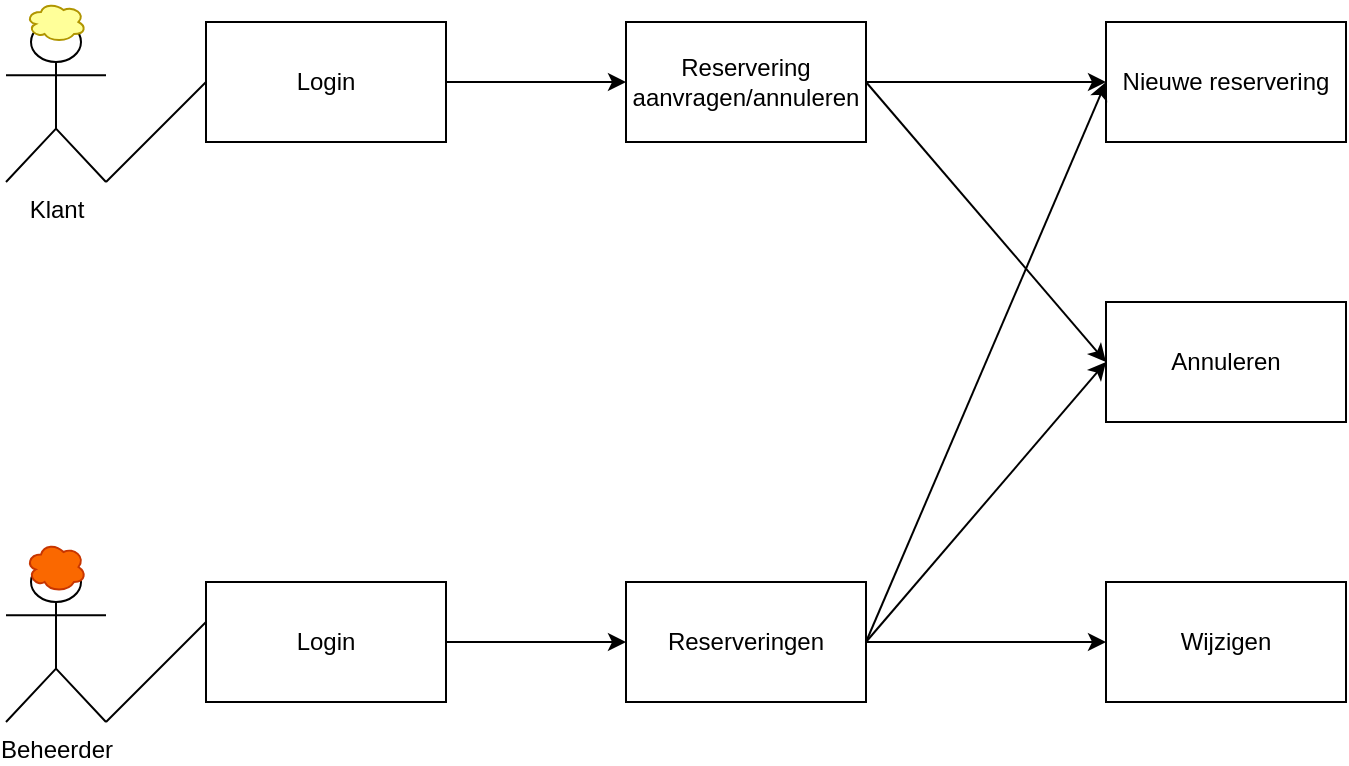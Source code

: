 <mxfile version="15.1.2" type="device"><diagram id="VWWpTw0Abv4XTf_oIwOg" name="Page-1"><mxGraphModel dx="1205" dy="602" grid="1" gridSize="10" guides="1" tooltips="1" connect="1" arrows="1" fold="1" page="1" pageScale="1" pageWidth="827" pageHeight="1169" math="0" shadow="0"><root><mxCell id="0"/><mxCell id="1" parent="0"/><mxCell id="eb-DL_Z_X3MBDoSofINe-1" value="Klant" style="shape=umlActor;verticalLabelPosition=bottom;verticalAlign=top;html=1;outlineConnect=0;" vertex="1" parent="1"><mxGeometry x="50" y="50" width="50" height="80" as="geometry"/></mxCell><mxCell id="eb-DL_Z_X3MBDoSofINe-2" value="Beheerder" style="shape=umlActor;verticalLabelPosition=bottom;verticalAlign=top;html=1;outlineConnect=0;" vertex="1" parent="1"><mxGeometry x="50" y="320" width="50" height="80" as="geometry"/></mxCell><mxCell id="eb-DL_Z_X3MBDoSofINe-10" value="" style="ellipse;shape=cloud;whiteSpace=wrap;html=1;strokeColor=#B09500;fontColor=#000000;fillColor=#FFFF99;" vertex="1" parent="1"><mxGeometry x="60" y="40" width="30" height="20" as="geometry"/></mxCell><mxCell id="eb-DL_Z_X3MBDoSofINe-11" value="" style="ellipse;shape=cloud;whiteSpace=wrap;html=1;fillColor=#fa6800;strokeColor=#C73500;fontColor=#000000;" vertex="1" parent="1"><mxGeometry x="60" y="310" width="30" height="25" as="geometry"/></mxCell><mxCell id="eb-DL_Z_X3MBDoSofINe-12" value="Reserveringen&lt;br&gt;" style="rounded=0;whiteSpace=wrap;html=1;" vertex="1" parent="1"><mxGeometry x="360" y="330" width="120" height="60" as="geometry"/></mxCell><mxCell id="eb-DL_Z_X3MBDoSofINe-13" value="Nieuwe reservering" style="rounded=0;whiteSpace=wrap;html=1;" vertex="1" parent="1"><mxGeometry x="600" y="50" width="120" height="60" as="geometry"/></mxCell><mxCell id="eb-DL_Z_X3MBDoSofINe-14" value="Annuleren&lt;br&gt;" style="rounded=0;whiteSpace=wrap;html=1;" vertex="1" parent="1"><mxGeometry x="600" y="190" width="120" height="60" as="geometry"/></mxCell><mxCell id="eb-DL_Z_X3MBDoSofINe-15" value="Wijzigen" style="rounded=0;whiteSpace=wrap;html=1;" vertex="1" parent="1"><mxGeometry x="600" y="330" width="120" height="60" as="geometry"/></mxCell><mxCell id="eb-DL_Z_X3MBDoSofINe-19" value="" style="endArrow=classic;html=1;exitX=1;exitY=0.5;exitDx=0;exitDy=0;entryX=0;entryY=0.5;entryDx=0;entryDy=0;" edge="1" parent="1" source="eb-DL_Z_X3MBDoSofINe-12" target="eb-DL_Z_X3MBDoSofINe-15"><mxGeometry width="50" height="50" relative="1" as="geometry"><mxPoint x="280" y="390" as="sourcePoint"/><mxPoint x="330" y="340" as="targetPoint"/></mxGeometry></mxCell><mxCell id="eb-DL_Z_X3MBDoSofINe-28" value="Reservering aanvragen/annuleren" style="rounded=0;whiteSpace=wrap;html=1;" vertex="1" parent="1"><mxGeometry x="360" y="50" width="120" height="60" as="geometry"/></mxCell><mxCell id="eb-DL_Z_X3MBDoSofINe-34" value="Login" style="rounded=0;whiteSpace=wrap;html=1;" vertex="1" parent="1"><mxGeometry x="150" y="50" width="120" height="60" as="geometry"/></mxCell><mxCell id="eb-DL_Z_X3MBDoSofINe-35" value="Login" style="rounded=0;whiteSpace=wrap;html=1;" vertex="1" parent="1"><mxGeometry x="150" y="330" width="120" height="60" as="geometry"/></mxCell><mxCell id="eb-DL_Z_X3MBDoSofINe-36" value="" style="endArrow=none;html=1;" edge="1" parent="1"><mxGeometry width="50" height="50" relative="1" as="geometry"><mxPoint x="100" y="400" as="sourcePoint"/><mxPoint x="150" y="350" as="targetPoint"/></mxGeometry></mxCell><mxCell id="eb-DL_Z_X3MBDoSofINe-37" value="" style="endArrow=none;html=1;" edge="1" parent="1"><mxGeometry width="50" height="50" relative="1" as="geometry"><mxPoint x="100" y="130" as="sourcePoint"/><mxPoint x="150" y="80" as="targetPoint"/></mxGeometry></mxCell><mxCell id="eb-DL_Z_X3MBDoSofINe-38" value="" style="endArrow=classic;html=1;entryX=0;entryY=0.5;entryDx=0;entryDy=0;" edge="1" parent="1" target="eb-DL_Z_X3MBDoSofINe-28"><mxGeometry width="50" height="50" relative="1" as="geometry"><mxPoint x="270" y="80" as="sourcePoint"/><mxPoint x="320" y="30" as="targetPoint"/></mxGeometry></mxCell><mxCell id="eb-DL_Z_X3MBDoSofINe-39" value="" style="endArrow=classic;html=1;entryX=0;entryY=0.5;entryDx=0;entryDy=0;" edge="1" parent="1" target="eb-DL_Z_X3MBDoSofINe-12"><mxGeometry width="50" height="50" relative="1" as="geometry"><mxPoint x="270" y="360" as="sourcePoint"/><mxPoint x="320" y="310" as="targetPoint"/></mxGeometry></mxCell><mxCell id="eb-DL_Z_X3MBDoSofINe-40" value="" style="endArrow=classic;html=1;entryX=0;entryY=0.5;entryDx=0;entryDy=0;" edge="1" parent="1" target="eb-DL_Z_X3MBDoSofINe-14"><mxGeometry width="50" height="50" relative="1" as="geometry"><mxPoint x="480" y="360" as="sourcePoint"/><mxPoint x="530" y="310" as="targetPoint"/></mxGeometry></mxCell><mxCell id="eb-DL_Z_X3MBDoSofINe-41" value="" style="endArrow=classic;html=1;entryX=0;entryY=0.5;entryDx=0;entryDy=0;" edge="1" parent="1" target="eb-DL_Z_X3MBDoSofINe-13"><mxGeometry width="50" height="50" relative="1" as="geometry"><mxPoint x="480" y="360" as="sourcePoint"/><mxPoint x="530" y="310" as="targetPoint"/></mxGeometry></mxCell><mxCell id="eb-DL_Z_X3MBDoSofINe-42" value="" style="endArrow=classic;html=1;entryX=0;entryY=0.5;entryDx=0;entryDy=0;" edge="1" parent="1" target="eb-DL_Z_X3MBDoSofINe-13"><mxGeometry width="50" height="50" relative="1" as="geometry"><mxPoint x="480" y="80" as="sourcePoint"/><mxPoint x="530" y="30" as="targetPoint"/></mxGeometry></mxCell><mxCell id="eb-DL_Z_X3MBDoSofINe-43" value="" style="endArrow=classic;html=1;entryX=0;entryY=0.5;entryDx=0;entryDy=0;" edge="1" parent="1" target="eb-DL_Z_X3MBDoSofINe-14"><mxGeometry width="50" height="50" relative="1" as="geometry"><mxPoint x="480" y="80" as="sourcePoint"/><mxPoint x="530" y="30" as="targetPoint"/></mxGeometry></mxCell></root></mxGraphModel></diagram></mxfile>